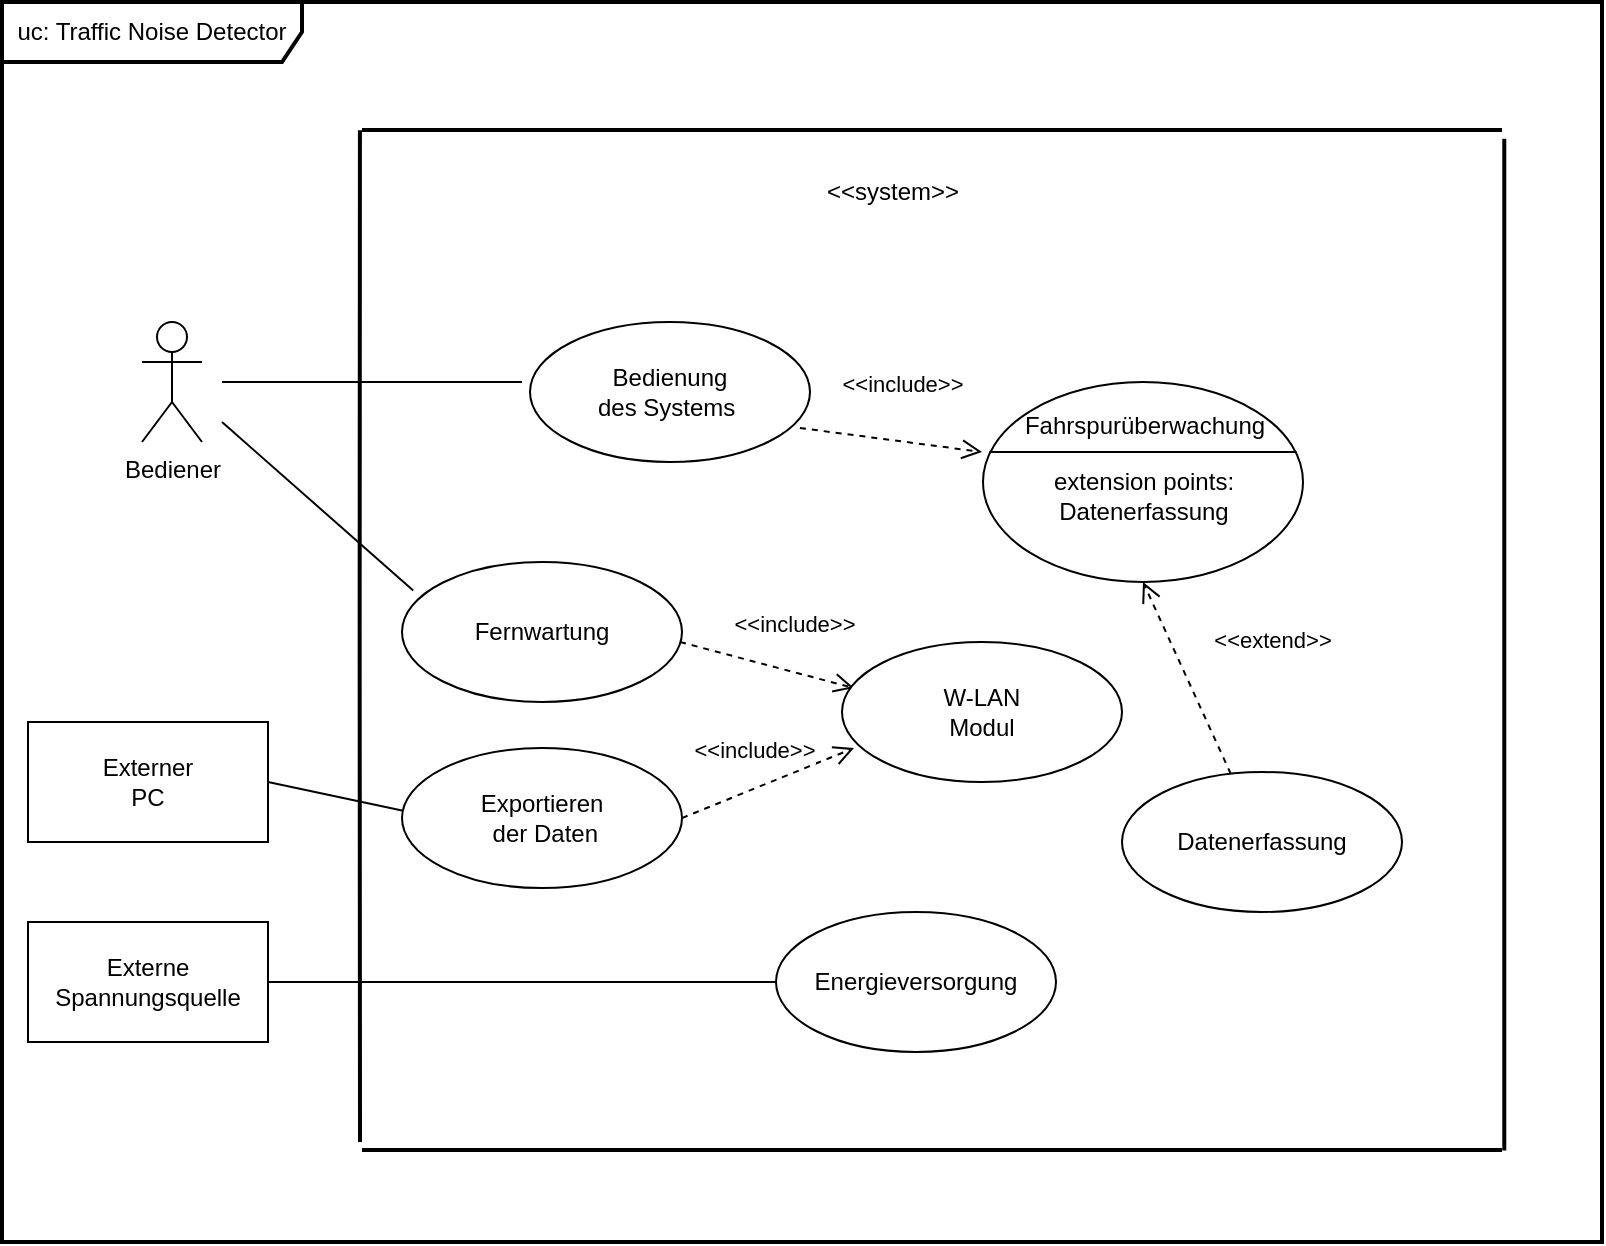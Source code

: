 <mxfile version="14.0.0"><diagram id="WxUcNTIpAVhvcMuN6_bA" name="Page-1"><mxGraphModel dx="925" dy="634" grid="0" gridSize="10" guides="1" tooltips="1" connect="1" arrows="1" fold="1" page="1" pageScale="1" pageWidth="827" pageHeight="1169" math="0" shadow="0"><root><mxCell id="0"/><mxCell id="1" parent="0"/><mxCell id="jpaTmmExLYIq_7aKJ4H--1" value="Bediener&lt;br&gt;" style="shape=umlActor;verticalLabelPosition=bottom;verticalAlign=top;html=1;" vertex="1" parent="1"><mxGeometry x="80" y="220" width="30" height="60" as="geometry"/></mxCell><mxCell id="jpaTmmExLYIq_7aKJ4H--4" value="&amp;lt;&amp;lt;system&amp;gt;&amp;gt;" style="text;html=1;align=center;verticalAlign=middle;resizable=0;points=[];autosize=1;" vertex="1" parent="1"><mxGeometry x="415" y="145" width="80" height="20" as="geometry"/></mxCell><mxCell id="jpaTmmExLYIq_7aKJ4H--8" value="Fernwartung" style="ellipse;whiteSpace=wrap;html=1;" vertex="1" parent="1"><mxGeometry x="210" y="340" width="140" height="70" as="geometry"/></mxCell><mxCell id="jpaTmmExLYIq_7aKJ4H--12" value="Externe Spannungsquelle" style="rounded=0;whiteSpace=wrap;html=1;" vertex="1" parent="1"><mxGeometry x="23" y="520" width="120" height="60" as="geometry"/></mxCell><mxCell id="jpaTmmExLYIq_7aKJ4H--13" value="Bedienung &lt;br&gt;des Systems&amp;nbsp;" style="ellipse;whiteSpace=wrap;html=1;" vertex="1" parent="1"><mxGeometry x="274" y="220" width="140" height="70" as="geometry"/></mxCell><mxCell id="jpaTmmExLYIq_7aKJ4H--15" value="&amp;lt;&amp;lt;include&amp;gt;&amp;gt;" style="html=1;verticalAlign=bottom;endArrow=open;dashed=1;endSize=8;exitX=0.964;exitY=0.757;exitDx=0;exitDy=0;exitPerimeter=0;" edge="1" parent="1" source="jpaTmmExLYIq_7aKJ4H--13"><mxGeometry x="0.065" y="20" relative="1" as="geometry"><mxPoint x="450" y="210" as="sourcePoint"/><mxPoint x="500" y="285" as="targetPoint"/><mxPoint as="offset"/></mxGeometry></mxCell><mxCell id="jpaTmmExLYIq_7aKJ4H--17" value="Energieversorgung" style="ellipse;whiteSpace=wrap;html=1;" vertex="1" parent="1"><mxGeometry x="397" y="515" width="140" height="70" as="geometry"/></mxCell><mxCell id="jpaTmmExLYIq_7aKJ4H--23" value="Exportieren&lt;br&gt;&amp;nbsp;der&amp;nbsp;Daten" style="ellipse;whiteSpace=wrap;html=1;" vertex="1" parent="1"><mxGeometry x="210" y="433.03" width="140" height="70" as="geometry"/></mxCell><mxCell id="jpaTmmExLYIq_7aKJ4H--24" value="Externer &lt;br&gt;PC" style="rounded=0;whiteSpace=wrap;html=1;" vertex="1" parent="1"><mxGeometry x="23" y="420" width="120" height="60" as="geometry"/></mxCell><mxCell id="jpaTmmExLYIq_7aKJ4H--25" value="&amp;lt;&amp;lt;include&amp;gt;&amp;gt;" style="html=1;verticalAlign=bottom;endArrow=open;dashed=1;endSize=8;exitX=1;exitY=0.5;exitDx=0;exitDy=0;" edge="1" parent="1" source="jpaTmmExLYIq_7aKJ4H--23"><mxGeometry x="-0.079" y="10" relative="1" as="geometry"><mxPoint x="354.96" y="306.02" as="sourcePoint"/><mxPoint x="436" y="433.03" as="targetPoint"/><mxPoint as="offset"/></mxGeometry></mxCell><mxCell id="jpaTmmExLYIq_7aKJ4H--26" value="&amp;lt;&amp;lt;include&amp;gt;&amp;gt;" style="html=1;verticalAlign=bottom;endArrow=open;dashed=1;endSize=8;exitX=0.993;exitY=0.671;exitDx=0;exitDy=0;exitPerimeter=0;" edge="1" parent="1"><mxGeometry x="0.224" y="15" relative="1" as="geometry"><mxPoint x="349.02" y="380" as="sourcePoint"/><mxPoint x="436" y="403.03" as="targetPoint"/><mxPoint as="offset"/></mxGeometry></mxCell><mxCell id="jpaTmmExLYIq_7aKJ4H--27" value="W-LAN&lt;br&gt;Modul" style="ellipse;whiteSpace=wrap;html=1;" vertex="1" parent="1"><mxGeometry x="430" y="380" width="140" height="70" as="geometry"/></mxCell><mxCell id="jpaTmmExLYIq_7aKJ4H--33" value="Datenerfassung" style="ellipse;whiteSpace=wrap;html=1;" vertex="1" parent="1"><mxGeometry x="570" y="445" width="140" height="70" as="geometry"/></mxCell><mxCell id="jpaTmmExLYIq_7aKJ4H--34" value="&amp;lt;&amp;lt;extend&amp;gt;&amp;gt;" style="html=1;verticalAlign=bottom;endArrow=open;dashed=1;endSize=8;entryX=0.5;entryY=1;entryDx=0;entryDy=0;entryPerimeter=0;" edge="1" parent="1" source="jpaTmmExLYIq_7aKJ4H--33" target="jpaTmmExLYIq_7aKJ4H--35"><mxGeometry x="-0.156" y="-43" relative="1" as="geometry"><mxPoint x="449.46" y="343.24" as="sourcePoint"/><mxPoint x="629.997" y="379.999" as="targetPoint"/><mxPoint as="offset"/></mxGeometry></mxCell><mxCell id="jpaTmmExLYIq_7aKJ4H--35" value="&lt;br&gt;extension points:&lt;br&gt;Datenerfassung" style="html=1;shape=mxgraph.sysml.useCaseExtPt;whiteSpace=wrap;align=center;" vertex="1" parent="1"><mxGeometry x="500.5" y="250" width="160" height="100" as="geometry"/></mxCell><mxCell id="jpaTmmExLYIq_7aKJ4H--36" value="&lt;span style=&quot;font-weight: normal&quot;&gt;Fahrspurüberwachung&lt;/span&gt;" style="resizable=0;html=1;verticalAlign=middle;align=center;labelBackgroundColor=none;fontStyle=1;" connectable="0" vertex="1" parent="jpaTmmExLYIq_7aKJ4H--35"><mxGeometry x="80" y="21.25" as="geometry"/></mxCell><mxCell id="jpaTmmExLYIq_7aKJ4H--39" value="" style="edgeStyle=none;html=1;endArrow=none;verticalAlign=bottom;" edge="1" parent="1"><mxGeometry width="160" relative="1" as="geometry"><mxPoint x="120" y="250" as="sourcePoint"/><mxPoint x="270" y="250" as="targetPoint"/></mxGeometry></mxCell><mxCell id="jpaTmmExLYIq_7aKJ4H--40" value="" style="edgeStyle=none;html=1;endArrow=none;verticalAlign=bottom;entryX=0.04;entryY=0.204;entryDx=0;entryDy=0;entryPerimeter=0;" edge="1" parent="1" target="jpaTmmExLYIq_7aKJ4H--8"><mxGeometry width="160" relative="1" as="geometry"><mxPoint x="120" y="270" as="sourcePoint"/><mxPoint x="290" y="260.0" as="targetPoint"/><Array as="points"/></mxGeometry></mxCell><mxCell id="jpaTmmExLYIq_7aKJ4H--41" value="" style="edgeStyle=none;html=1;endArrow=none;verticalAlign=bottom;entryX=0.04;entryY=0.204;entryDx=0;entryDy=0;entryPerimeter=0;exitX=1;exitY=0.5;exitDx=0;exitDy=0;" edge="1" parent="1" source="jpaTmmExLYIq_7aKJ4H--24"><mxGeometry width="160" relative="1" as="geometry"><mxPoint x="114.4" y="380" as="sourcePoint"/><mxPoint x="210.0" y="464.28" as="targetPoint"/><Array as="points"/></mxGeometry></mxCell><mxCell id="jpaTmmExLYIq_7aKJ4H--42" value="" style="edgeStyle=none;html=1;endArrow=none;verticalAlign=bottom;entryX=0;entryY=0.5;entryDx=0;entryDy=0;" edge="1" parent="1" target="jpaTmmExLYIq_7aKJ4H--17"><mxGeometry width="160" relative="1" as="geometry"><mxPoint x="143" y="550" as="sourcePoint"/><mxPoint x="238.6" y="634.28" as="targetPoint"/><Array as="points"/></mxGeometry></mxCell><mxCell id="jpaTmmExLYIq_7aKJ4H--46" value="" style="line;strokeWidth=2;fillColor=none;align=left;verticalAlign=middle;spacingTop=-1;spacingLeft=3;spacingRight=3;rotatable=0;labelPosition=right;points=[];portConstraint=eastwest;" vertex="1" parent="1"><mxGeometry x="190" y="120" width="570" height="8" as="geometry"/></mxCell><mxCell id="jpaTmmExLYIq_7aKJ4H--47" value="" style="line;strokeWidth=2;fillColor=none;align=left;verticalAlign=middle;spacingTop=-1;spacingLeft=3;spacingRight=3;rotatable=0;labelPosition=right;points=[];portConstraint=eastwest;" vertex="1" parent="1"><mxGeometry x="190" y="630" width="570" height="8" as="geometry"/></mxCell><mxCell id="jpaTmmExLYIq_7aKJ4H--50" value="" style="endArrow=none;html=1;strokeWidth=2;exitX=1.002;exitY=0.529;exitDx=0;exitDy=0;exitPerimeter=0;entryX=1.002;entryY=1.044;entryDx=0;entryDy=0;entryPerimeter=0;" edge="1" parent="1" source="jpaTmmExLYIq_7aKJ4H--47" target="jpaTmmExLYIq_7aKJ4H--46"><mxGeometry width="50" height="50" relative="1" as="geometry"><mxPoint x="360" y="410" as="sourcePoint"/><mxPoint x="410" y="360" as="targetPoint"/></mxGeometry></mxCell><mxCell id="jpaTmmExLYIq_7aKJ4H--51" value="" style="endArrow=none;html=1;strokeWidth=2;entryX=1.002;entryY=1.044;entryDx=0;entryDy=0;entryPerimeter=0;" edge="1" parent="1"><mxGeometry width="50" height="50" relative="1" as="geometry"><mxPoint x="189" y="630" as="sourcePoint"/><mxPoint x="188.96" y="124.122" as="targetPoint"/><Array as="points"><mxPoint x="188.82" y="375.77"/></Array></mxGeometry></mxCell><mxCell id="jpaTmmExLYIq_7aKJ4H--52" value="&lt;span&gt;uc: Traffic Noise Detector&lt;/span&gt;" style="shape=umlFrame;whiteSpace=wrap;html=1;strokeWidth=2;width=150;height=30;" vertex="1" parent="1"><mxGeometry x="10" y="60" width="800" height="620" as="geometry"/></mxCell></root></mxGraphModel></diagram></mxfile>